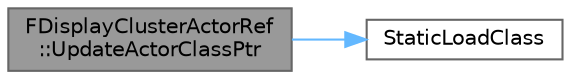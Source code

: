 digraph "FDisplayClusterActorRef::UpdateActorClassPtr"
{
 // INTERACTIVE_SVG=YES
 // LATEX_PDF_SIZE
  bgcolor="transparent";
  edge [fontname=Helvetica,fontsize=10,labelfontname=Helvetica,labelfontsize=10];
  node [fontname=Helvetica,fontsize=10,shape=box,height=0.2,width=0.4];
  rankdir="LR";
  Node1 [id="Node000001",label="FDisplayClusterActorRef\l::UpdateActorClassPtr",height=0.2,width=0.4,color="gray40", fillcolor="grey60", style="filled", fontcolor="black",tooltip=" "];
  Node1 -> Node2 [id="edge1_Node000001_Node000002",color="steelblue1",style="solid",tooltip=" "];
  Node2 [id="Node000002",label="StaticLoadClass",height=0.2,width=0.4,color="grey40", fillcolor="white", style="filled",URL="$d0/da9/UObjectGlobals_8h.html#a92a17a3326230c5d82efebab14e664df",tooltip="Version of StaticLoadObject() that will load classes."];
}
